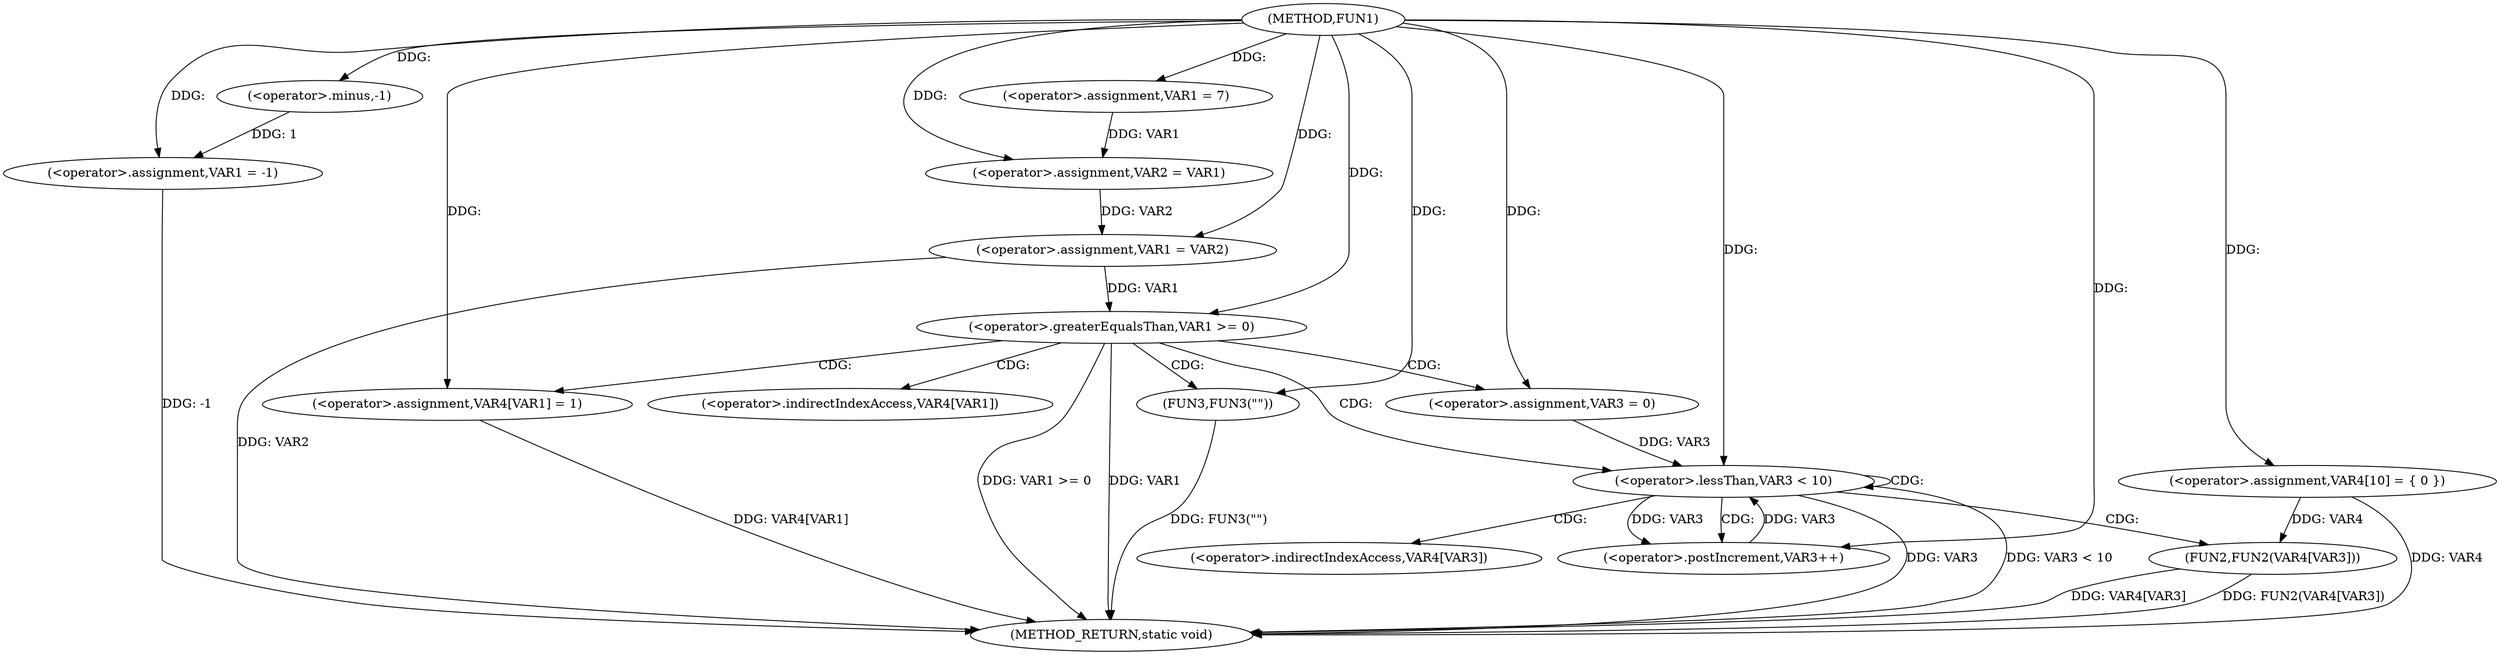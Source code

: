 digraph FUN1 {  
"1000100" [label = "(METHOD,FUN1)" ]
"1000152" [label = "(METHOD_RETURN,static void)" ]
"1000103" [label = "(<operator>.assignment,VAR1 = -1)" ]
"1000105" [label = "(<operator>.minus,-1)" ]
"1000107" [label = "(<operator>.assignment,VAR1 = 7)" ]
"1000112" [label = "(<operator>.assignment,VAR2 = VAR1)" ]
"1000116" [label = "(<operator>.assignment,VAR1 = VAR2)" ]
"1000122" [label = "(<operator>.assignment,VAR4[10] = { 0 })" ]
"1000125" [label = "(<operator>.greaterEqualsThan,VAR1 >= 0)" ]
"1000129" [label = "(<operator>.assignment,VAR4[VAR1] = 1)" ]
"1000135" [label = "(<operator>.assignment,VAR3 = 0)" ]
"1000138" [label = "(<operator>.lessThan,VAR3 < 10)" ]
"1000141" [label = "(<operator>.postIncrement,VAR3++)" ]
"1000144" [label = "(FUN2,FUN2(VAR4[VAR3]))" ]
"1000150" [label = "(FUN3,FUN3(\"\"))" ]
"1000130" [label = "(<operator>.indirectIndexAccess,VAR4[VAR1])" ]
"1000145" [label = "(<operator>.indirectIndexAccess,VAR4[VAR3])" ]
  "1000125" -> "1000152"  [ label = "DDG: VAR1 >= 0"] 
  "1000103" -> "1000152"  [ label = "DDG: -1"] 
  "1000116" -> "1000152"  [ label = "DDG: VAR2"] 
  "1000150" -> "1000152"  [ label = "DDG: FUN3(\"\")"] 
  "1000138" -> "1000152"  [ label = "DDG: VAR3 < 10"] 
  "1000129" -> "1000152"  [ label = "DDG: VAR4[VAR1]"] 
  "1000125" -> "1000152"  [ label = "DDG: VAR1"] 
  "1000122" -> "1000152"  [ label = "DDG: VAR4"] 
  "1000138" -> "1000152"  [ label = "DDG: VAR3"] 
  "1000144" -> "1000152"  [ label = "DDG: FUN2(VAR4[VAR3])"] 
  "1000144" -> "1000152"  [ label = "DDG: VAR4[VAR3]"] 
  "1000105" -> "1000103"  [ label = "DDG: 1"] 
  "1000100" -> "1000103"  [ label = "DDG: "] 
  "1000100" -> "1000105"  [ label = "DDG: "] 
  "1000100" -> "1000107"  [ label = "DDG: "] 
  "1000107" -> "1000112"  [ label = "DDG: VAR1"] 
  "1000100" -> "1000112"  [ label = "DDG: "] 
  "1000112" -> "1000116"  [ label = "DDG: VAR2"] 
  "1000100" -> "1000116"  [ label = "DDG: "] 
  "1000100" -> "1000122"  [ label = "DDG: "] 
  "1000116" -> "1000125"  [ label = "DDG: VAR1"] 
  "1000100" -> "1000125"  [ label = "DDG: "] 
  "1000100" -> "1000129"  [ label = "DDG: "] 
  "1000100" -> "1000135"  [ label = "DDG: "] 
  "1000141" -> "1000138"  [ label = "DDG: VAR3"] 
  "1000135" -> "1000138"  [ label = "DDG: VAR3"] 
  "1000100" -> "1000138"  [ label = "DDG: "] 
  "1000138" -> "1000141"  [ label = "DDG: VAR3"] 
  "1000100" -> "1000141"  [ label = "DDG: "] 
  "1000122" -> "1000144"  [ label = "DDG: VAR4"] 
  "1000100" -> "1000150"  [ label = "DDG: "] 
  "1000125" -> "1000129"  [ label = "CDG: "] 
  "1000125" -> "1000130"  [ label = "CDG: "] 
  "1000125" -> "1000150"  [ label = "CDG: "] 
  "1000125" -> "1000135"  [ label = "CDG: "] 
  "1000125" -> "1000138"  [ label = "CDG: "] 
  "1000138" -> "1000141"  [ label = "CDG: "] 
  "1000138" -> "1000145"  [ label = "CDG: "] 
  "1000138" -> "1000144"  [ label = "CDG: "] 
  "1000138" -> "1000138"  [ label = "CDG: "] 
}

